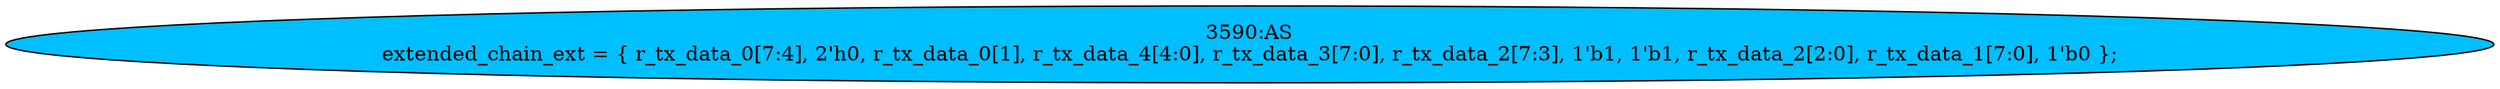 strict digraph "" {
	node [label="\N"];
	"3590:AS"	 [ast="<pyverilog.vparser.ast.Assign object at 0x7f44f69497d0>",
		def_var="['extended_chain_ext']",
		fillcolor=deepskyblue,
		label="3590:AS
extended_chain_ext = { r_tx_data_0[7:4], 2'h0, r_tx_data_0[1], r_tx_data_4[4:0], r_tx_data_3[7:0], r_tx_data_2[7:3], 1'b1, \
1'b1, r_tx_data_2[2:0], r_tx_data_1[7:0], 1'b0 };",
		statements="[]",
		style=filled,
		typ=Assign,
		use_var="['r_tx_data_0', 'r_tx_data_0', 'r_tx_data_4', 'r_tx_data_3', 'r_tx_data_2', 'r_tx_data_2', 'r_tx_data_1']"];
}
